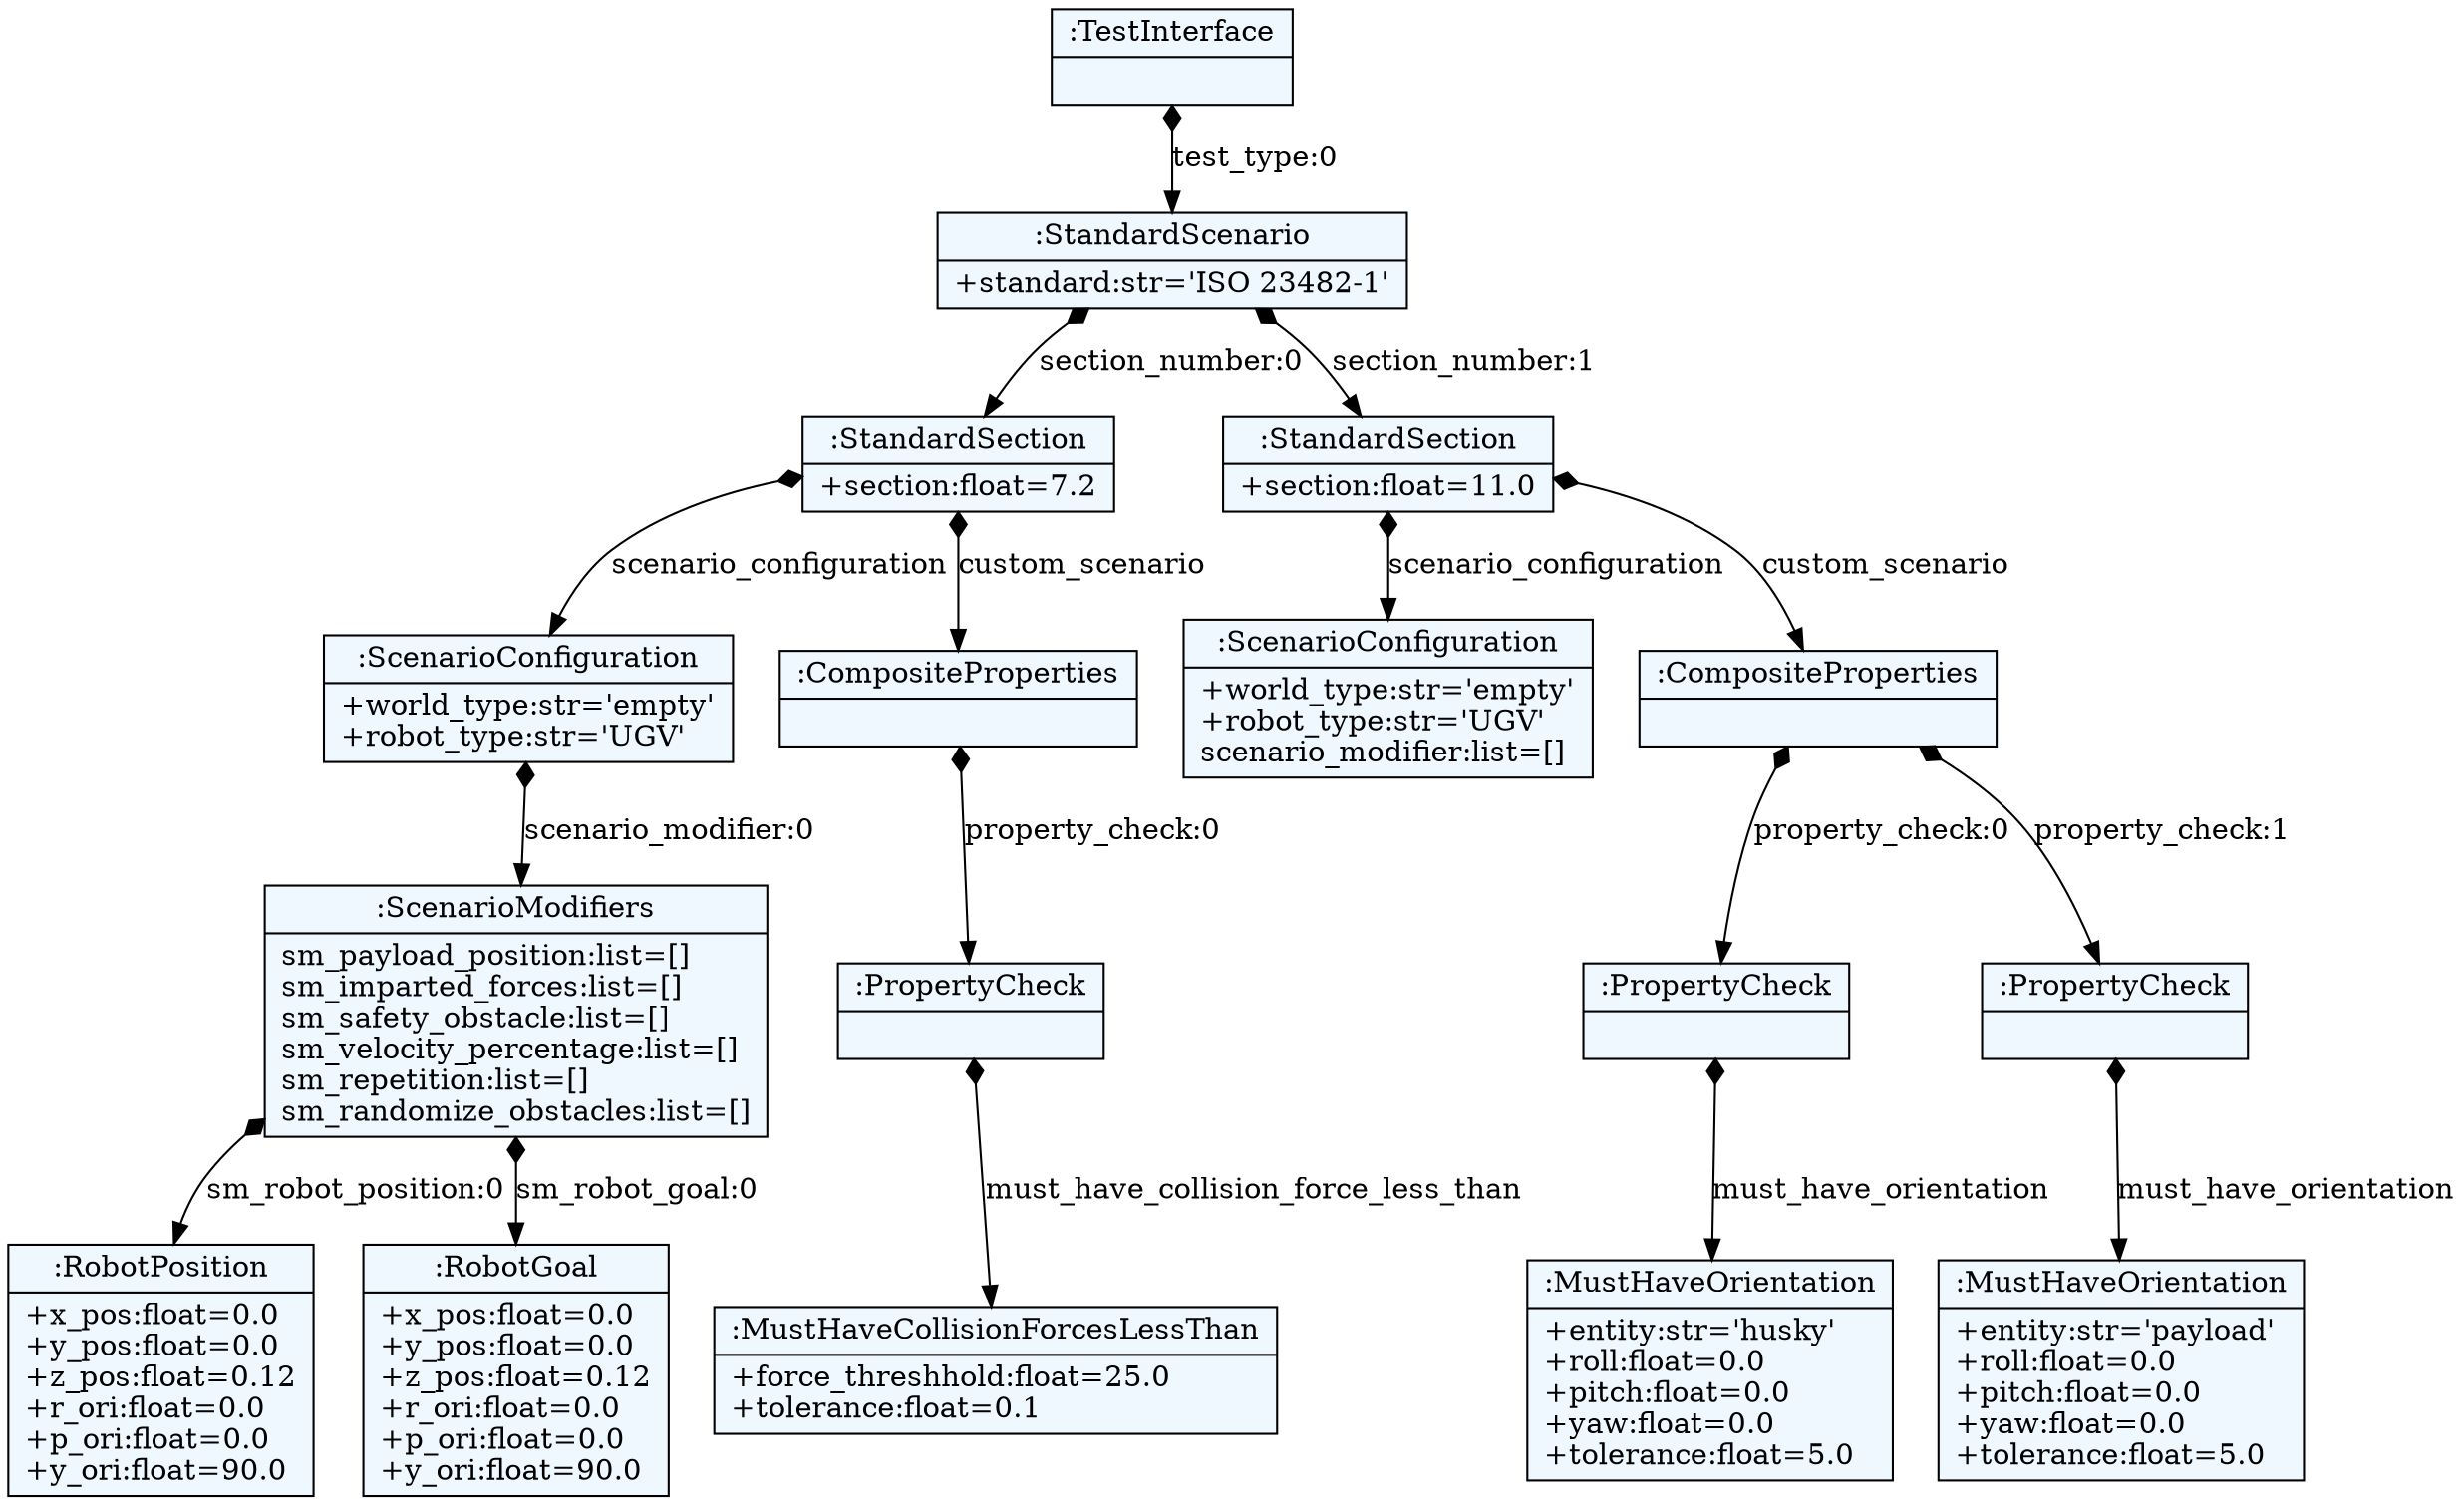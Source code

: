 
    digraph textX {
    fontname = "Bitstream Vera Sans"
    fontsize = 8
    node[
        shape=record,
        style=filled,
        fillcolor=aliceblue
    ]
    nodesep = 0.3
    edge[dir=black,arrowtail=empty]


139875856882320 -> 139875856881408 [label="test_type:0" arrowtail=diamond dir=both]
139875856881408 -> 139875856973488 [label="section_number:0" arrowtail=diamond dir=both]
139875856973488 -> 139875856972624 [label="scenario_configuration" arrowtail=diamond dir=both]
139875856972624 -> 139875856971952 [label="scenario_modifier:0" arrowtail=diamond dir=both]
139875856971952 -> 139875856971184 [label="sm_robot_position:0" arrowtail=diamond dir=both]
139875856971184[label="{:RobotPosition|+x_pos:float=0.0\l+y_pos:float=0.0\l+z_pos:float=0.12\l+r_ori:float=0.0\l+p_ori:float=0.0\l+y_ori:float=90.0\l}"]
139875856971952 -> 139875856971232 [label="sm_robot_goal:0" arrowtail=diamond dir=both]
139875856971232[label="{:RobotGoal|+x_pos:float=0.0\l+y_pos:float=0.0\l+z_pos:float=0.12\l+r_ori:float=0.0\l+p_ori:float=0.0\l+y_ori:float=90.0\l}"]
139875856971952[label="{:ScenarioModifiers|sm_payload_position:list=[]\lsm_imparted_forces:list=[]\lsm_safety_obstacle:list=[]\lsm_velocity_percentage:list=[]\lsm_repetition:list=[]\lsm_randomize_obstacles:list=[]\l}"]
139875856972624[label="{:ScenarioConfiguration|+world_type:str='empty'\l+robot_type:str='UGV'\l}"]
139875856973488 -> 139875856972240 [label="custom_scenario" arrowtail=diamond dir=both]
139875856972240 -> 139875856970704 [label="property_check:0" arrowtail=diamond dir=both]
139875856970704 -> 139875856969888 [label="must_have_collision_force_less_than" arrowtail=diamond dir=both]
139875856969888[label="{:MustHaveCollisionForcesLessThan|+force_threshhold:float=25.0\l+tolerance:float=0.1\l}"]
139875856970704[label="{:PropertyCheck|}"]
139875856972240[label="{:CompositeProperties|}"]
139875856973488[label="{:StandardSection|+section:float=7.2\l}"]
139875856881408 -> 139875856973536 [label="section_number:1" arrowtail=diamond dir=both]
139875856973536 -> 139875856971568 [label="scenario_configuration" arrowtail=diamond dir=both]
139875856971568[label="{:ScenarioConfiguration|+world_type:str='empty'\l+robot_type:str='UGV'\lscenario_modifier:list=[]\l}"]
139875856973536 -> 139875856971616 [label="custom_scenario" arrowtail=diamond dir=both]
139875856971616 -> 139875856833360 [label="property_check:0" arrowtail=diamond dir=both]
139875856833360 -> 139875856833024 [label="must_have_orientation" arrowtail=diamond dir=both]
139875856833024[label="{:MustHaveOrientation|+entity:str='husky'\l+roll:float=0.0\l+pitch:float=0.0\l+yaw:float=0.0\l+tolerance:float=5.0\l}"]
139875856833360[label="{:PropertyCheck|}"]
139875856971616 -> 139875856972288 [label="property_check:1" arrowtail=diamond dir=both]
139875856972288 -> 139875856833072 [label="must_have_orientation" arrowtail=diamond dir=both]
139875856833072[label="{:MustHaveOrientation|+entity:str='payload'\l+roll:float=0.0\l+pitch:float=0.0\l+yaw:float=0.0\l+tolerance:float=5.0\l}"]
139875856972288[label="{:PropertyCheck|}"]
139875856971616[label="{:CompositeProperties|}"]
139875856973536[label="{:StandardSection|+section:float=11.0\l}"]
139875856881408[label="{:StandardScenario|+standard:str='ISO 23482-1'\l}"]
139875856882320[label="{:TestInterface|}"]

}
